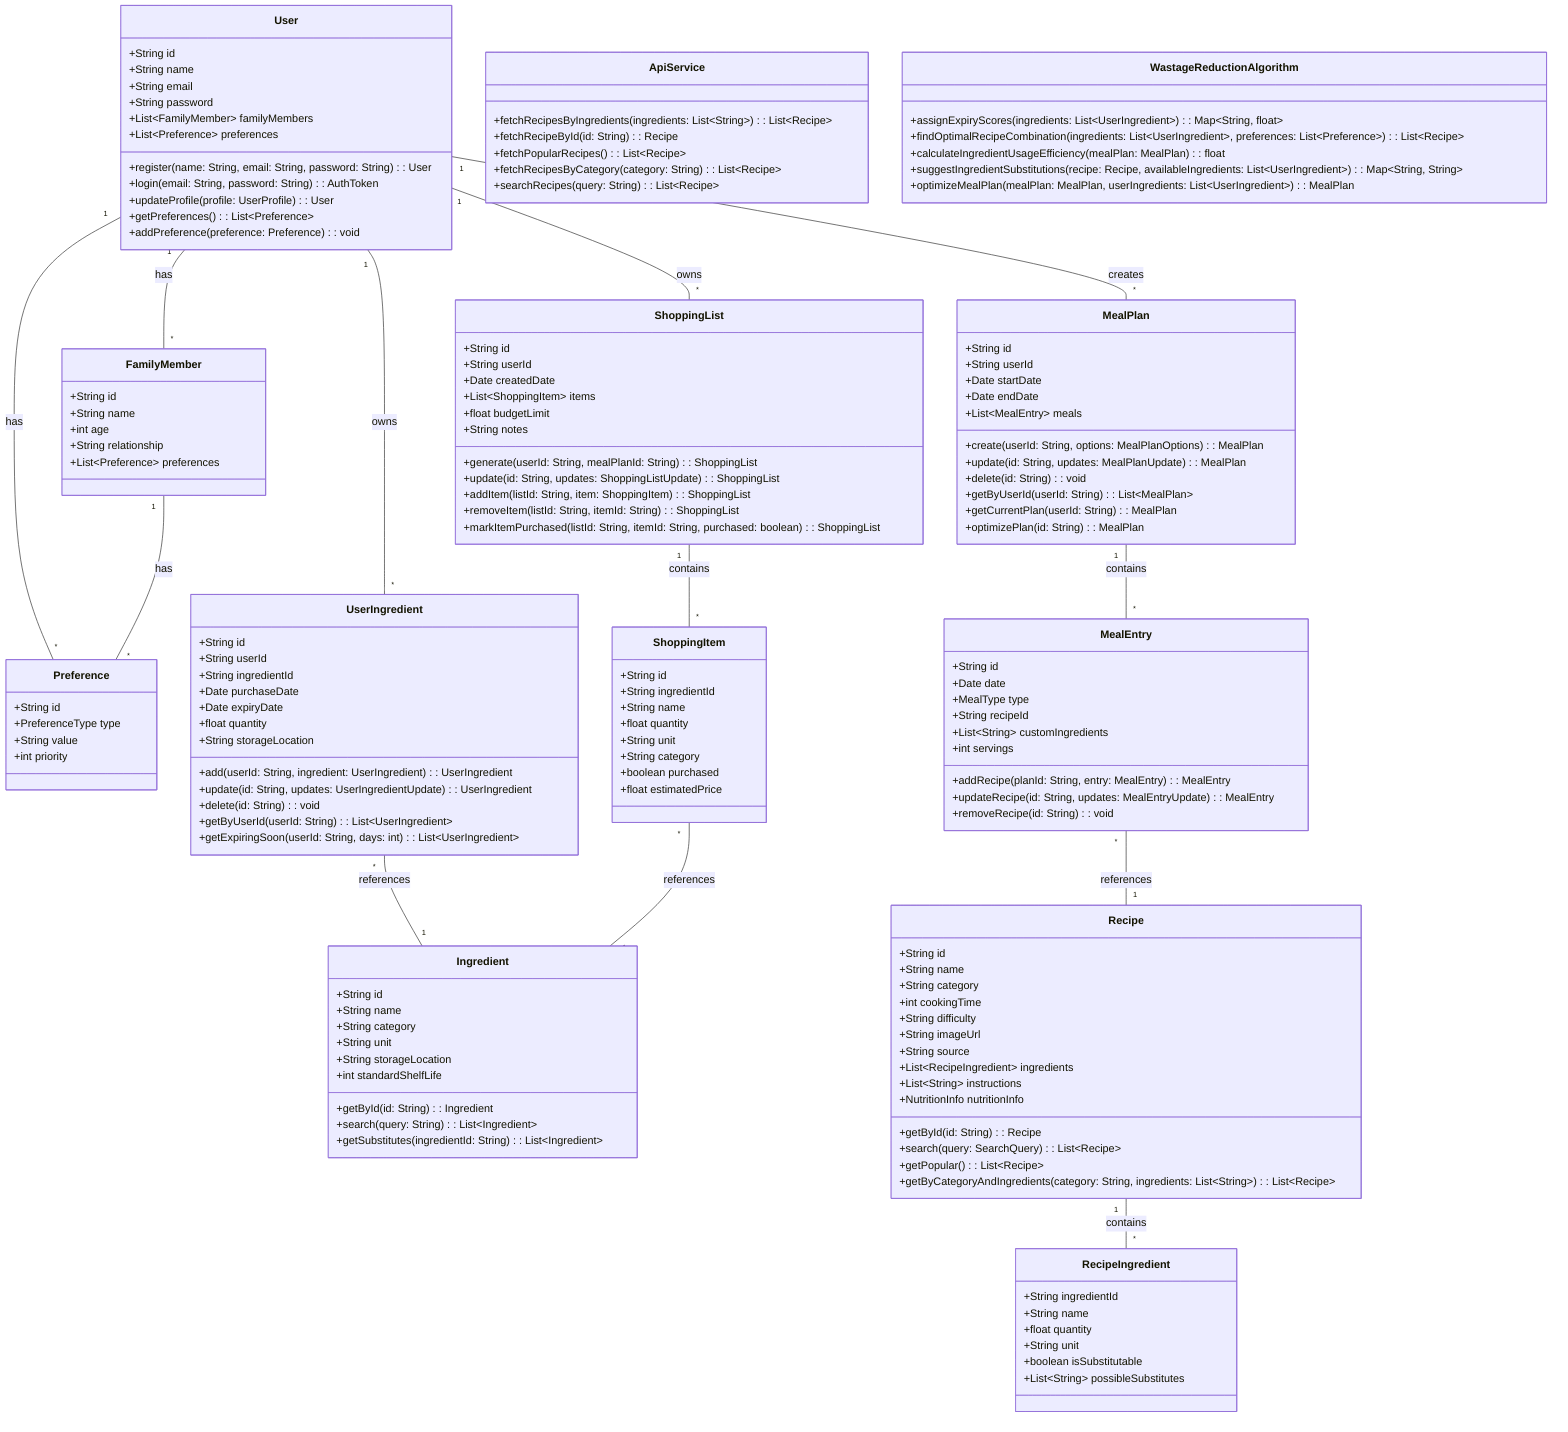 classDiagram
    class User {
        +String id
        +String name
        +String email
        +String password
        +List~FamilyMember~ familyMembers
        +List~Preference~ preferences
        +register(name: String, email: String, password: String): User
        +login(email: String, password: String): AuthToken
        +updateProfile(profile: UserProfile): User
        +getPreferences(): List~Preference~
        +addPreference(preference: Preference): void
    }

    class FamilyMember {
        +String id
        +String name
        +int age
        +String relationship
        +List~Preference~ preferences
    }

    class Preference {
        +String id
        +PreferenceType type
        +String value
        +int priority
    }

    class Ingredient {
        +String id
        +String name
        +String category
        +String unit
        +String storageLocation
        +int standardShelfLife
        +getById(id: String): Ingredient
        +search(query: String): List~Ingredient~
        +getSubstitutes(ingredientId: String): List~Ingredient~
    }

    class UserIngredient {
        +String id
        +String userId
        +String ingredientId
        +Date purchaseDate
        +Date expiryDate
        +float quantity
        +String storageLocation
        +add(userId: String, ingredient: UserIngredient): UserIngredient
        +update(id: String, updates: UserIngredientUpdate): UserIngredient
        +delete(id: String): void
        +getByUserId(userId: String): List~UserIngredient~
        +getExpiringSoon(userId: String, days: int): List~UserIngredient~
    }

    class Recipe {
        +String id
        +String name
        +String category
        +int cookingTime
        +String difficulty
        +String imageUrl
        +String source
        +List~RecipeIngredient~ ingredients
        +List~String~ instructions
        +NutritionInfo nutritionInfo
        +getById(id: String): Recipe
        +search(query: SearchQuery): List~Recipe~
        +getPopular(): List~Recipe~
        +getByCategoryAndIngredients(category: String, ingredients: List~String~): List~Recipe~
    }

    class RecipeIngredient {
        +String ingredientId
        +String name
        +float quantity
        +String unit
        +boolean isSubstitutable
        +List~String~ possibleSubstitutes
    }

    class MealPlan {
        +String id
        +String userId
        +Date startDate
        +Date endDate
        +List~MealEntry~ meals
        +create(userId: String, options: MealPlanOptions): MealPlan
        +update(id: String, updates: MealPlanUpdate): MealPlan
        +delete(id: String): void
        +getByUserId(userId: String): List~MealPlan~
        +getCurrentPlan(userId: String): MealPlan
        +optimizePlan(id: String): MealPlan
    }

    class MealEntry {
        +String id
        +Date date
        +MealType type
        +String recipeId
        +List~String~ customIngredients
        +int servings
        +addRecipe(planId: String, entry: MealEntry): MealEntry
        +updateRecipe(id: String, updates: MealEntryUpdate): MealEntry
        +removeRecipe(id: String): void
    }

    class ShoppingList {
        +String id
        +String userId
        +Date createdDate
        +List~ShoppingItem~ items
        +float budgetLimit
        +String notes
        +generate(userId: String, mealPlanId: String): ShoppingList
        +update(id: String, updates: ShoppingListUpdate): ShoppingList
        +addItem(listId: String, item: ShoppingItem): ShoppingList
        +removeItem(listId: String, itemId: String): ShoppingList
        +markItemPurchased(listId: String, itemId: String, purchased: boolean): ShoppingList
    }

    class ShoppingItem {
        +String id
        +String ingredientId
        +String name
        +float quantity
        +String unit
        +String category
        +boolean purchased
        +float estimatedPrice
    }

    class ApiService {
        +fetchRecipesByIngredients(ingredients: List~String~): List~Recipe~
        +fetchRecipeById(id: String): Recipe
        +fetchPopularRecipes(): List~Recipe~
        +fetchRecipesByCategory(category: String): List~Recipe~
        +searchRecipes(query: String): List~Recipe~
    }

    class WastageReductionAlgorithm {
        +assignExpiryScores(ingredients: List~UserIngredient~): Map~String, float~
        +findOptimalRecipeCombination(ingredients: List~UserIngredient~, preferences: List~Preference~): List~Recipe~
        +calculateIngredientUsageEfficiency(mealPlan: MealPlan): float
        +suggestIngredientSubstitutions(recipe: Recipe, availableIngredients: List~UserIngredient~): Map~String, String~
        +optimizeMealPlan(mealPlan: MealPlan, userIngredients: List~UserIngredient~): MealPlan
    }

    User "1" -- "*" FamilyMember : has
    User "1" -- "*" Preference : has
    FamilyMember "1" -- "*" Preference : has
    User "1" -- "*" UserIngredient : owns
    UserIngredient "*" -- "1" Ingredient : references
    Recipe "1" -- "*" RecipeIngredient : contains
    User "1" -- "*" MealPlan : creates
    MealPlan "1" -- "*" MealEntry : contains
    MealEntry "*" -- "1" Recipe : references
    User "1" -- "*" ShoppingList : owns
    ShoppingList "1" -- "*" ShoppingItem : contains
    ShoppingItem "*" -- "1" Ingredient : references
